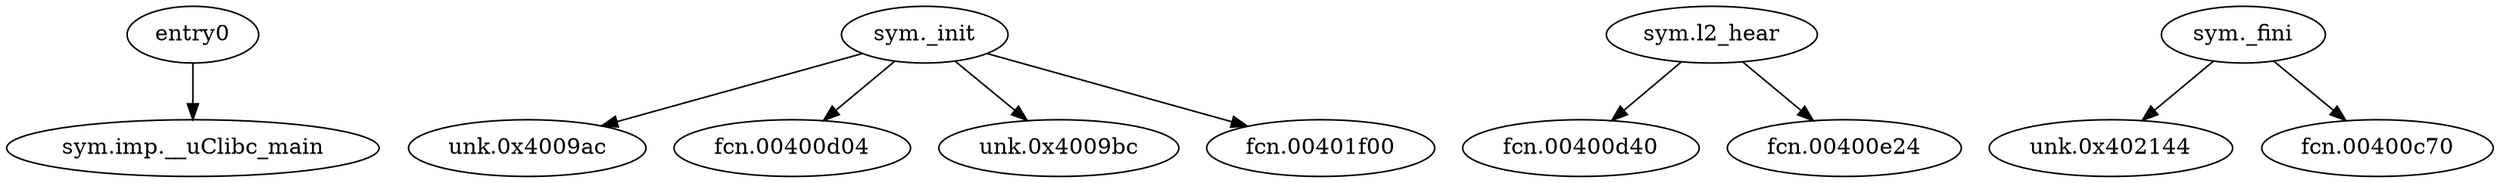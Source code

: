 digraph code {
  "0x00400c20" [label="entry0"];
  "0x00400c20" -> "0x00400a00";
  "0x00400a00" [label="sym.imp.__uClibc_main"];
  "0x00400988" [label="sym._init"];
  "0x00400988" -> "0x004009ac";
  "0x004009ac" [label="unk.0x4009ac"];
  "0x00400988" -> "0x00400d04";
  "0x00400d04" [label="fcn.00400d04"];
  "0x00400988" -> "0x004009bc";
  "0x004009bc" [label="unk.0x4009bc"];
  "0x00400988" -> "0x00401f00";
  "0x00401f00" [label="fcn.00401f00"];
  "0x00401aa0" [label="sym.l2_hear"];
  "0x00401aa0" -> "0x00400d40";
  "0x00400d40" [label="fcn.00400d40"];
  "0x00401aa0" -> "0x00400e24";
  "0x00400e24" [label="fcn.00400e24"];
  "0x00402120" [label="sym._fini"];
  "0x00402120" -> "0x00402144";
  "0x00402144" [label="unk.0x402144"];
  "0x00402120" -> "0x00400c70";
  "0x00400c70" [label="fcn.00400c70"];
}